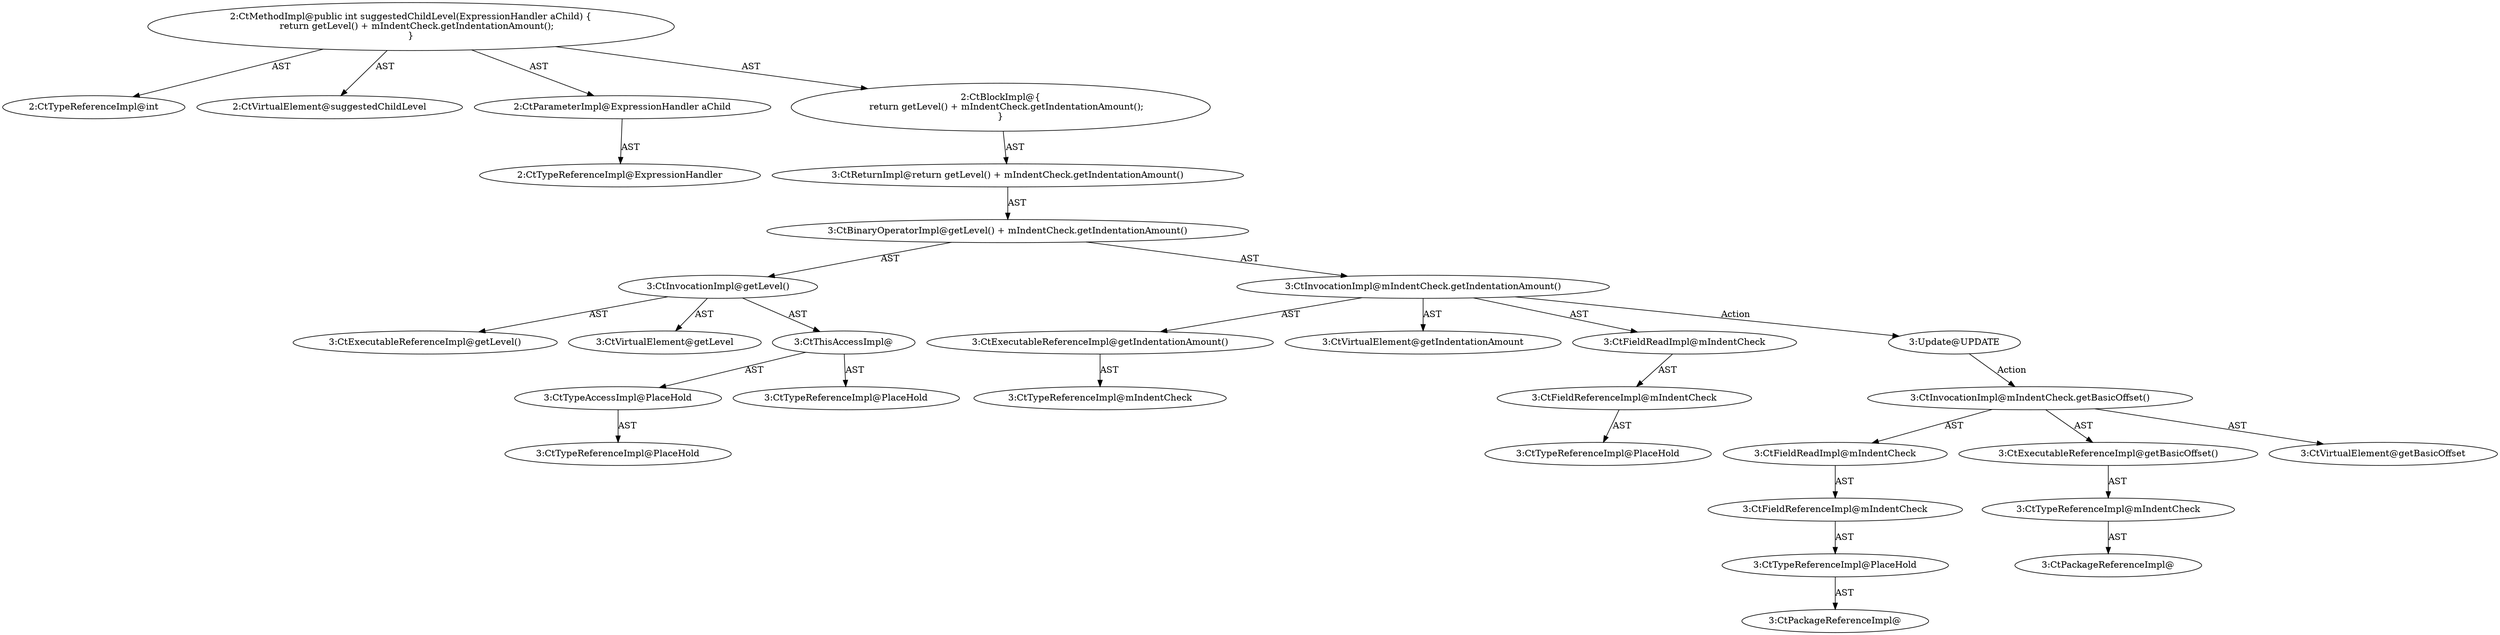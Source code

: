 digraph "suggestedChildLevel#?,ExpressionHandler" {
0 [label="2:CtTypeReferenceImpl@int" shape=ellipse]
1 [label="2:CtVirtualElement@suggestedChildLevel" shape=ellipse]
2 [label="2:CtParameterImpl@ExpressionHandler aChild" shape=ellipse]
3 [label="2:CtTypeReferenceImpl@ExpressionHandler" shape=ellipse]
4 [label="3:CtExecutableReferenceImpl@getLevel()" shape=ellipse]
5 [label="3:CtVirtualElement@getLevel" shape=ellipse]
6 [label="3:CtTypeAccessImpl@PlaceHold" shape=ellipse]
7 [label="3:CtTypeReferenceImpl@PlaceHold" shape=ellipse]
8 [label="3:CtThisAccessImpl@" shape=ellipse]
9 [label="3:CtTypeReferenceImpl@PlaceHold" shape=ellipse]
10 [label="3:CtInvocationImpl@getLevel()" shape=ellipse]
11 [label="3:CtExecutableReferenceImpl@getIndentationAmount()" shape=ellipse]
12 [label="3:CtTypeReferenceImpl@mIndentCheck" shape=ellipse]
13 [label="3:CtVirtualElement@getIndentationAmount" shape=ellipse]
14 [label="3:CtFieldReferenceImpl@mIndentCheck" shape=ellipse]
15 [label="3:CtTypeReferenceImpl@PlaceHold" shape=ellipse]
16 [label="3:CtFieldReadImpl@mIndentCheck" shape=ellipse]
17 [label="3:CtInvocationImpl@mIndentCheck.getIndentationAmount()" shape=ellipse]
18 [label="3:CtBinaryOperatorImpl@getLevel() + mIndentCheck.getIndentationAmount()" shape=ellipse]
19 [label="3:CtReturnImpl@return getLevel() + mIndentCheck.getIndentationAmount()" shape=ellipse]
20 [label="2:CtBlockImpl@\{
    return getLevel() + mIndentCheck.getIndentationAmount();
\}" shape=ellipse]
21 [label="2:CtMethodImpl@public int suggestedChildLevel(ExpressionHandler aChild) \{
    return getLevel() + mIndentCheck.getIndentationAmount();
\}" shape=ellipse]
22 [label="3:Update@UPDATE" shape=ellipse]
23 [label="3:CtPackageReferenceImpl@" shape=ellipse]
24 [label="3:CtTypeReferenceImpl@PlaceHold" shape=ellipse]
25 [label="3:CtFieldReferenceImpl@mIndentCheck" shape=ellipse]
26 [label="3:CtFieldReadImpl@mIndentCheck" shape=ellipse]
27 [label="3:CtPackageReferenceImpl@" shape=ellipse]
28 [label="3:CtTypeReferenceImpl@mIndentCheck" shape=ellipse]
29 [label="3:CtExecutableReferenceImpl@getBasicOffset()" shape=ellipse]
30 [label="3:CtInvocationImpl@mIndentCheck.getBasicOffset()" shape=ellipse]
31 [label="3:CtVirtualElement@getBasicOffset" shape=ellipse]
2 -> 3 [label="AST"];
6 -> 7 [label="AST"];
8 -> 9 [label="AST"];
8 -> 6 [label="AST"];
10 -> 5 [label="AST"];
10 -> 8 [label="AST"];
10 -> 4 [label="AST"];
11 -> 12 [label="AST"];
14 -> 15 [label="AST"];
16 -> 14 [label="AST"];
17 -> 13 [label="AST"];
17 -> 16 [label="AST"];
17 -> 11 [label="AST"];
17 -> 22 [label="Action"];
18 -> 10 [label="AST"];
18 -> 17 [label="AST"];
19 -> 18 [label="AST"];
20 -> 19 [label="AST"];
21 -> 1 [label="AST"];
21 -> 0 [label="AST"];
21 -> 2 [label="AST"];
21 -> 20 [label="AST"];
22 -> 30 [label="Action"];
24 -> 23 [label="AST"];
25 -> 24 [label="AST"];
26 -> 25 [label="AST"];
28 -> 27 [label="AST"];
29 -> 28 [label="AST"];
30 -> 31 [label="AST"];
30 -> 26 [label="AST"];
30 -> 29 [label="AST"];
}